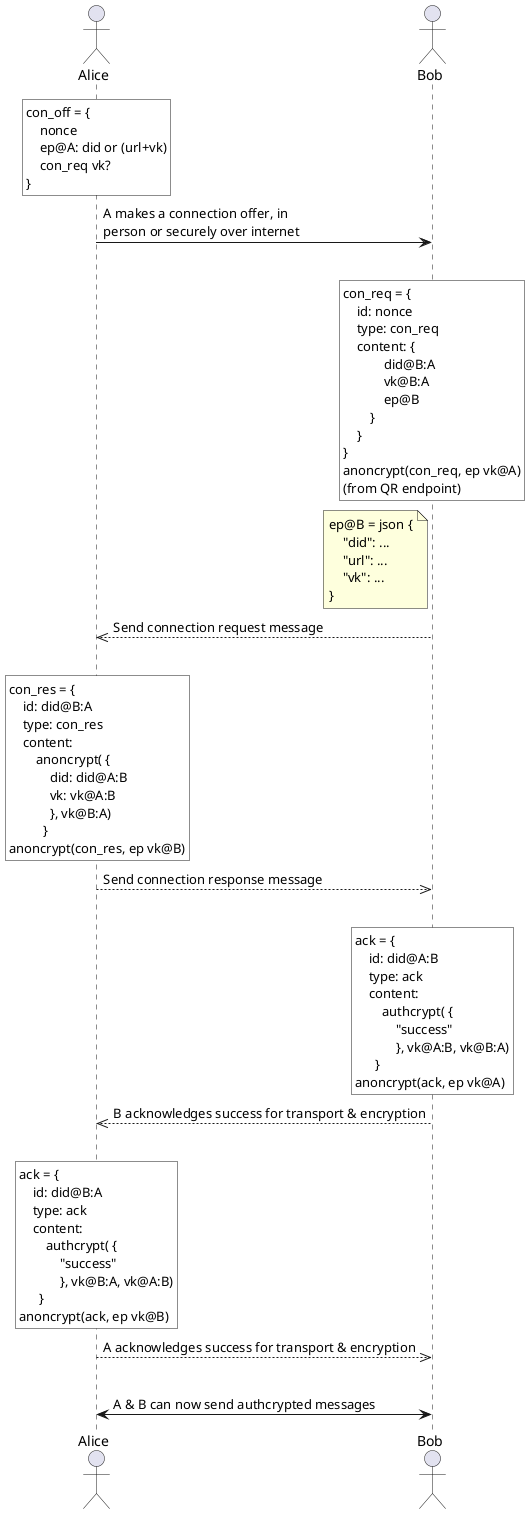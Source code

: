 @startuml

' class Dummy {
'   {field} A field (despite parentheses)
'   {method} Some method
' }

actor Alice as A
'participant "Alice's\nAgent" as A
'participant "Bob's\nAgent" as B
actor Bob as B


rnote over A #white
con_off = {
    nonce
    ep@A: did or (url+vk)
    con_req vk?
}
end note


A -> B: A makes a connection offer, in\nperson or securely over internet
|||


'This adds the rectangles on the lines=

rnote over B #white
con_req = {
    id: nonce
    type: con_req
    content: {
            did@B:A
            vk@B:A
            ep@B
        }
    }
}
anoncrypt(con_req, ep vk@A)
(from QR endpoint)
end note

note left of B
ep@B = json {
    "did": ...
    "url": ...
    "vk": ...
}
end note


'B -> B: Could optionally encrypt content\nusing additional key sent in offer

B -->> A: Send connection request message
|||

rnote over A #white
con_res = {
    id: did@B:A
    type: con_res
    content:
        anoncrypt( {
            did: did@A:B
            vk: vk@A:B
            }, vk@B:A)
          }
anoncrypt(con_res, ep vk@B)
end note


A -->> B: Send connection response message
|||

rnote over B #white
ack = {
    id: did@A:B
    type: ack
    content:
        authcrypt( {
            "success"
            }, vk@A:B, vk@B:A)
      }
anoncrypt(ack, ep vk@A)
end note


B -->> A: B acknowledges success for transport & encryption 
|||

rnote over A #white
ack = {
    id: did@B:A
    type: ack
    content:
        authcrypt( {
            "success"
            }, vk@B:A, vk@A:B)
      }
anoncrypt(ack, ep vk@B)
end note


A -->> B: A acknowledges success for transport & encryption 
|||

A <-> B: A & B can now send authcrypted messages



@enduml
